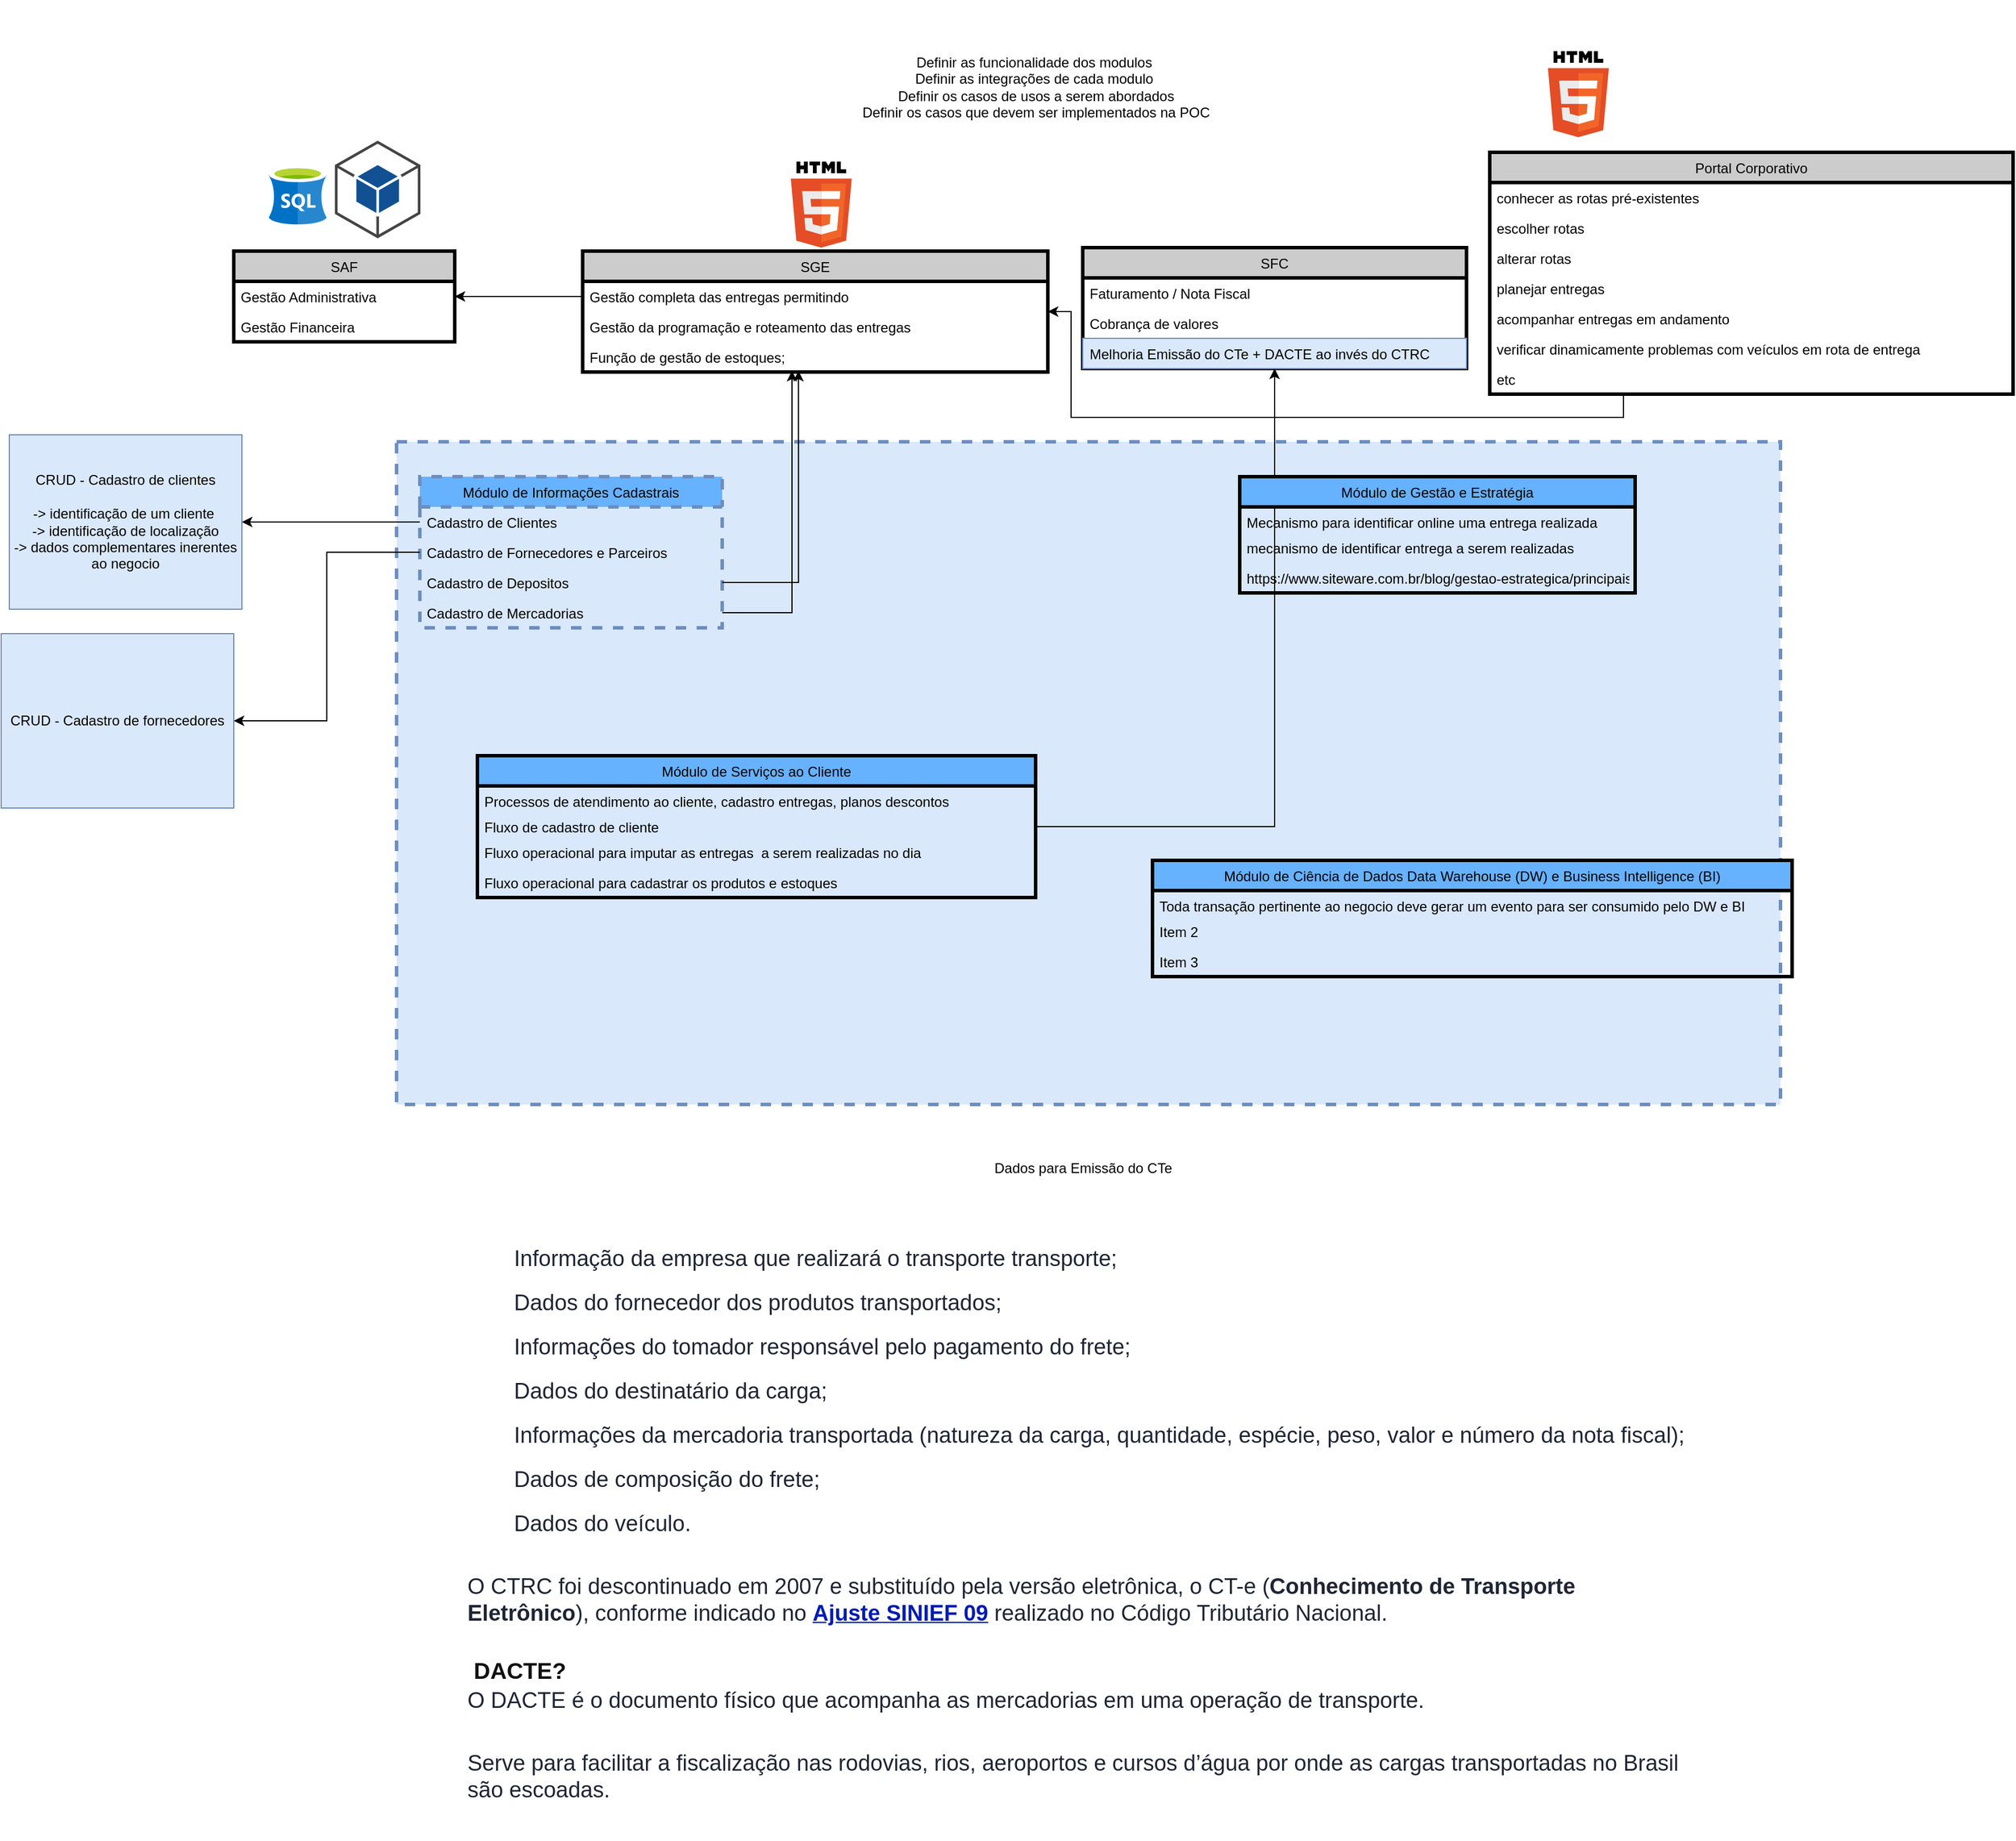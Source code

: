 <mxfile version="14.9.7" type="github" pages="2">
  <diagram id="a_hgnYMxLtOfGRJjbgYr" name="Page-1">
    <mxGraphModel dx="2729" dy="2166" grid="1" gridSize="10" guides="1" tooltips="1" connect="1" arrows="1" fold="1" page="1" pageScale="1" pageWidth="827" pageHeight="1169" math="0" shadow="0">
      <root>
        <mxCell id="0" />
        <mxCell id="1" parent="0" />
        <mxCell id="AAs6qN_94XB9XUP0giMY-12" value="" style="rounded=0;whiteSpace=wrap;html=1;dashed=1;strokeWidth=3;fillColor=#dae8fc;strokeColor=#6c8ebf;" vertex="1" parent="1">
          <mxGeometry x="-80" y="270" width="1190" height="570" as="geometry" />
        </mxCell>
        <mxCell id="AAs6qN_94XB9XUP0giMY-38" style="edgeStyle=orthogonalEdgeStyle;rounded=0;orthogonalLoop=1;jettySize=auto;html=1;exitX=0.5;exitY=1;exitDx=0;exitDy=0;" edge="1" parent="1" source="AAs6qN_94XB9XUP0giMY-39" target="AAs6qN_94XB9XUP0giMY-54">
          <mxGeometry relative="1" as="geometry">
            <mxPoint x="650" y="220" as="sourcePoint" />
            <Array as="points">
              <mxPoint x="975" y="249" />
              <mxPoint x="500" y="249" />
              <mxPoint x="500" y="158" />
            </Array>
          </mxGeometry>
        </mxCell>
        <mxCell id="AAs6qN_94XB9XUP0giMY-10" value="&lt;span style=&quot;color: rgba(0 , 0 , 0 , 0) ; font-family: monospace ; font-size: 0px&quot;&gt;%3CmxGraphModel%3E%3Croot%3E%3CmxCell%20id%3D%220%22%2F%3E%3CmxCell%20id%3D%221%22%20parent%3D%220%22%2F%3E%3Cobject%20placeholders%3D%221%22%20c4Name%3D%22name%22%20c4Type%3D%22Software%20System%22%20c4Description%3D%22Description%22%20label%3D%22%26lt%3Bb%26gt%3B%25c4Name%25%26lt%3B%2Fb%26gt%3B%26lt%3Bdiv%26gt%3B%5B%25c4Type%25%5D%26lt%3B%2Fdiv%26gt%3B%26lt%3Bbr%26gt%3B%26lt%3Bdiv%26gt%3B%25c4Description%25%26lt%3B%2Fdiv%26gt%3B%22%20id%3D%222%22%3E%3CmxCell%20style%3D%22rounded%3D1%3BwhiteSpace%3Dwrap%3Bhtml%3D1%3BlabelBackgroundColor%3Dnone%3BfillColor%3D%23999999%3BfontColor%3D%23ffffff%3Balign%3Dcenter%3BarcSize%3D10%3BstrokeColor%3D%238A8A8A%3BmetaEdit%3D1%3BmetaData%3D%7B%26quot%3Bc4Type%26quot%3B%3A%7B%26quot%3Beditable%26quot%3B%3Afalse%7D%7D%3Bpoints%3D%5B%5B0.25%2C0%2C0%5D%2C%5B0.5%2C0%2C0%5D%2C%5B0.75%2C0%2C0%5D%2C%5B1%2C0.25%2C0%5D%2C%5B1%2C0.5%2C0%5D%2C%5B1%2C0.75%2C0%5D%2C%5B0.75%2C1%2C0%5D%2C%5B0.5%2C1%2C0%5D%2C%5B0.25%2C1%2C0%5D%2C%5B0%2C0.75%2C0%5D%2C%5B0%2C0.5%2C0%5D%2C%5B0%2C0.25%2C0%5D%5D%3B%22%20vertex%3D%221%22%20parent%3D%221%22%3E%3CmxGeometry%20x%3D%22180%22%20y%3D%22120%22%20width%3D%22160%22%20height%3D%22110.0%22%20as%3D%22geometry%22%2F%3E%3C%2FmxCell%3E%3C%2Fobject%3E%3C%2Froot%3E%3C%2FmxGraphModel%3E&lt;/span&gt;" style="text;html=1;strokeColor=none;fillColor=none;align=center;verticalAlign=middle;whiteSpace=wrap;rounded=0;dashed=1;" vertex="1" parent="1">
          <mxGeometry x="-20" y="300" width="410" height="20" as="geometry" />
        </mxCell>
        <mxCell id="AAs6qN_94XB9XUP0giMY-14" value="Definir as funcionalidade dos modulos&amp;nbsp;&lt;br&gt;Definir as integrações de cada modulo&amp;nbsp;&lt;br&gt;Definir os casos de usos a serem abordados&lt;br&gt;Definir os casos que devem ser implementados na POC" style="text;html=1;strokeColor=none;fillColor=none;align=center;verticalAlign=middle;whiteSpace=wrap;rounded=0;dashed=1;" vertex="1" parent="1">
          <mxGeometry x="210" y="-110" width="520" height="150" as="geometry" />
        </mxCell>
        <mxCell id="AAs6qN_94XB9XUP0giMY-17" value="Módulo de Informações Cadastrais" style="swimlane;fontStyle=0;childLayout=stackLayout;horizontal=1;startSize=26;horizontalStack=0;resizeParent=1;resizeParentMax=0;resizeLast=0;collapsible=1;marginBottom=0;dashed=1;strokeWidth=3;strokeColor=#6c8ebf;fillColor=#66B2FF;" vertex="1" parent="1">
          <mxGeometry x="-60" y="300" width="260" height="130" as="geometry" />
        </mxCell>
        <mxCell id="AAs6qN_94XB9XUP0giMY-18" value="Cadastro de Clientes" style="text;strokeColor=none;fillColor=none;align=left;verticalAlign=top;spacingLeft=4;spacingRight=4;overflow=hidden;rotatable=0;points=[[0,0.5],[1,0.5]];portConstraint=eastwest;" vertex="1" parent="AAs6qN_94XB9XUP0giMY-17">
          <mxGeometry y="26" width="260" height="26" as="geometry" />
        </mxCell>
        <mxCell id="AAs6qN_94XB9XUP0giMY-19" value="Cadastro de Fornecedores e Parceiros" style="text;strokeColor=none;fillColor=none;align=left;verticalAlign=top;spacingLeft=4;spacingRight=4;overflow=hidden;rotatable=0;points=[[0,0.5],[1,0.5]];portConstraint=eastwest;" vertex="1" parent="AAs6qN_94XB9XUP0giMY-17">
          <mxGeometry y="52" width="260" height="26" as="geometry" />
        </mxCell>
        <mxCell id="AAs6qN_94XB9XUP0giMY-20" value="Cadastro de Depositos" style="text;strokeColor=none;fillColor=none;align=left;verticalAlign=top;spacingLeft=4;spacingRight=4;overflow=hidden;rotatable=0;points=[[0,0.5],[1,0.5]];portConstraint=eastwest;" vertex="1" parent="AAs6qN_94XB9XUP0giMY-17">
          <mxGeometry y="78" width="260" height="26" as="geometry" />
        </mxCell>
        <mxCell id="AAs6qN_94XB9XUP0giMY-21" value="Cadastro de Mercadorias" style="text;strokeColor=none;fillColor=none;align=left;verticalAlign=top;spacingLeft=4;spacingRight=4;overflow=hidden;rotatable=0;points=[[0,0.5],[1,0.5]];portConstraint=eastwest;" vertex="1" parent="AAs6qN_94XB9XUP0giMY-17">
          <mxGeometry y="104" width="260" height="26" as="geometry" />
        </mxCell>
        <mxCell id="AAs6qN_94XB9XUP0giMY-22" value="CRUD - Cadastro de clientes&lt;br&gt;&lt;br&gt;-&amp;gt; identificação de um cliente&amp;nbsp;&lt;br&gt;-&amp;gt; identificação de localização&lt;br&gt;-&amp;gt; dados complementares inerentes ao negocio" style="text;html=1;fillColor=#dae8fc;align=center;verticalAlign=middle;whiteSpace=wrap;rounded=0;strokeColor=#6c8ebf;" vertex="1" parent="1">
          <mxGeometry x="-413" y="264" width="200" height="150" as="geometry" />
        </mxCell>
        <mxCell id="AAs6qN_94XB9XUP0giMY-23" style="edgeStyle=orthogonalEdgeStyle;rounded=0;orthogonalLoop=1;jettySize=auto;html=1;" edge="1" parent="1" source="AAs6qN_94XB9XUP0giMY-18" target="AAs6qN_94XB9XUP0giMY-22">
          <mxGeometry relative="1" as="geometry" />
        </mxCell>
        <mxCell id="AAs6qN_94XB9XUP0giMY-72" style="edgeStyle=orthogonalEdgeStyle;rounded=0;orthogonalLoop=1;jettySize=auto;html=1;" edge="1" parent="1" source="AAs6qN_94XB9XUP0giMY-24" target="AAs6qN_94XB9XUP0giMY-69">
          <mxGeometry relative="1" as="geometry" />
        </mxCell>
        <mxCell id="AAs6qN_94XB9XUP0giMY-24" value=" Módulo de Serviços ao Cliente" style="swimlane;fontStyle=0;childLayout=stackLayout;horizontal=1;startSize=26;horizontalStack=0;resizeParent=1;resizeParentMax=0;resizeLast=0;collapsible=1;marginBottom=0;strokeColor=#000000;strokeWidth=3;fillColor=#66B2FF;" vertex="1" parent="1">
          <mxGeometry x="-10.5" y="540" width="480" height="122" as="geometry" />
        </mxCell>
        <mxCell id="AAs6qN_94XB9XUP0giMY-25" value="Processos de atendimento ao cliente, cadastro entregas, planos descontos" style="text;strokeColor=none;fillColor=none;align=left;verticalAlign=top;spacingLeft=4;spacingRight=4;overflow=hidden;rotatable=0;points=[[0,0.5],[1,0.5]];portConstraint=eastwest;" vertex="1" parent="AAs6qN_94XB9XUP0giMY-24">
          <mxGeometry y="26" width="480" height="22" as="geometry" />
        </mxCell>
        <mxCell id="AAs6qN_94XB9XUP0giMY-68" value="Fluxo de cadastro de cliente" style="text;strokeColor=none;fillColor=none;align=left;verticalAlign=top;spacingLeft=4;spacingRight=4;overflow=hidden;rotatable=0;points=[[0,0.5],[1,0.5]];portConstraint=eastwest;" vertex="1" parent="AAs6qN_94XB9XUP0giMY-24">
          <mxGeometry y="48" width="480" height="22" as="geometry" />
        </mxCell>
        <mxCell id="AAs6qN_94XB9XUP0giMY-27" value="Fluxo operacional para imputar as entregas  a serem realizadas no dia&#xa;" style="text;strokeColor=none;fillColor=none;align=left;verticalAlign=top;spacingLeft=4;spacingRight=4;overflow=hidden;rotatable=0;points=[[0,0.5],[1,0.5]];portConstraint=eastwest;" vertex="1" parent="AAs6qN_94XB9XUP0giMY-24">
          <mxGeometry y="70" width="480" height="26" as="geometry" />
        </mxCell>
        <mxCell id="AAs6qN_94XB9XUP0giMY-67" value="Fluxo operacional para cadastrar os produtos e estoques" style="text;strokeColor=none;fillColor=none;align=left;verticalAlign=top;spacingLeft=4;spacingRight=4;overflow=hidden;rotatable=0;points=[[0,0.5],[1,0.5]];portConstraint=eastwest;" vertex="1" parent="AAs6qN_94XB9XUP0giMY-24">
          <mxGeometry y="96" width="480" height="26" as="geometry" />
        </mxCell>
        <mxCell id="AAs6qN_94XB9XUP0giMY-28" value=" Módulo de Gestão e Estratégia" style="swimlane;fontStyle=0;childLayout=stackLayout;horizontal=1;startSize=26;horizontalStack=0;resizeParent=1;resizeParentMax=0;resizeLast=0;collapsible=1;marginBottom=0;strokeColor=#000000;strokeWidth=3;fillColor=#66B2FF;" vertex="1" parent="1">
          <mxGeometry x="645" y="300" width="340" height="100" as="geometry" />
        </mxCell>
        <mxCell id="AAs6qN_94XB9XUP0giMY-29" value="Mecanismo para identificar online uma entrega realizada" style="text;strokeColor=none;fillColor=none;align=left;verticalAlign=top;spacingLeft=4;spacingRight=4;overflow=hidden;rotatable=0;points=[[0,0.5],[1,0.5]];portConstraint=eastwest;" vertex="1" parent="AAs6qN_94XB9XUP0giMY-28">
          <mxGeometry y="26" width="340" height="22" as="geometry" />
        </mxCell>
        <mxCell id="AAs6qN_94XB9XUP0giMY-30" value="mecanismo de identificar entrega a serem realizadas" style="text;strokeColor=none;fillColor=none;align=left;verticalAlign=top;spacingLeft=4;spacingRight=4;overflow=hidden;rotatable=0;points=[[0,0.5],[1,0.5]];portConstraint=eastwest;" vertex="1" parent="AAs6qN_94XB9XUP0giMY-28">
          <mxGeometry y="48" width="340" height="26" as="geometry" />
        </mxCell>
        <mxCell id="AAs6qN_94XB9XUP0giMY-31" value="https://www.siteware.com.br/blog/gestao-estrategica/principais-ferramentas-gestao-empresarial/" style="text;strokeColor=none;fillColor=none;align=left;verticalAlign=top;spacingLeft=4;spacingRight=4;overflow=hidden;rotatable=0;points=[[0,0.5],[1,0.5]];portConstraint=eastwest;" vertex="1" parent="AAs6qN_94XB9XUP0giMY-28">
          <mxGeometry y="74" width="340" height="26" as="geometry" />
        </mxCell>
        <mxCell id="AAs6qN_94XB9XUP0giMY-32" value="Módulo de Ciência de Dados Data Warehouse (DW) e Business Intelligence (BI)" style="swimlane;fontStyle=0;childLayout=stackLayout;horizontal=1;startSize=26;horizontalStack=0;resizeParent=1;resizeParentMax=0;resizeLast=0;collapsible=1;marginBottom=0;strokeColor=#000000;strokeWidth=3;fillColor=#66B2FF;" vertex="1" parent="1">
          <mxGeometry x="570" y="630" width="550" height="100" as="geometry" />
        </mxCell>
        <mxCell id="AAs6qN_94XB9XUP0giMY-33" value="Toda transação pertinente ao negocio deve gerar um evento para ser consumido pelo DW e BI" style="text;strokeColor=none;fillColor=none;align=left;verticalAlign=top;spacingLeft=4;spacingRight=4;overflow=hidden;rotatable=0;points=[[0,0.5],[1,0.5]];portConstraint=eastwest;" vertex="1" parent="AAs6qN_94XB9XUP0giMY-32">
          <mxGeometry y="26" width="550" height="22" as="geometry" />
        </mxCell>
        <mxCell id="AAs6qN_94XB9XUP0giMY-34" value="Item 2" style="text;strokeColor=none;fillColor=none;align=left;verticalAlign=top;spacingLeft=4;spacingRight=4;overflow=hidden;rotatable=0;points=[[0,0.5],[1,0.5]];portConstraint=eastwest;" vertex="1" parent="AAs6qN_94XB9XUP0giMY-32">
          <mxGeometry y="48" width="550" height="26" as="geometry" />
        </mxCell>
        <mxCell id="AAs6qN_94XB9XUP0giMY-35" value="Item 3" style="text;strokeColor=none;fillColor=none;align=left;verticalAlign=top;spacingLeft=4;spacingRight=4;overflow=hidden;rotatable=0;points=[[0,0.5],[1,0.5]];portConstraint=eastwest;" vertex="1" parent="AAs6qN_94XB9XUP0giMY-32">
          <mxGeometry y="74" width="550" height="26" as="geometry" />
        </mxCell>
        <mxCell id="AAs6qN_94XB9XUP0giMY-36" style="edgeStyle=orthogonalEdgeStyle;rounded=0;orthogonalLoop=1;jettySize=auto;html=1;entryX=0.464;entryY=0.962;entryDx=0;entryDy=0;entryPerimeter=0;" edge="1" parent="1" source="AAs6qN_94XB9XUP0giMY-20" target="AAs6qN_94XB9XUP0giMY-57">
          <mxGeometry relative="1" as="geometry" />
        </mxCell>
        <mxCell id="AAs6qN_94XB9XUP0giMY-37" style="edgeStyle=orthogonalEdgeStyle;rounded=0;orthogonalLoop=1;jettySize=auto;html=1;entryX=0.45;entryY=0.962;entryDx=0;entryDy=0;entryPerimeter=0;" edge="1" parent="1" source="AAs6qN_94XB9XUP0giMY-21" target="AAs6qN_94XB9XUP0giMY-57">
          <mxGeometry relative="1" as="geometry" />
        </mxCell>
        <mxCell id="AAs6qN_94XB9XUP0giMY-39" value="Portal Corporativo" style="swimlane;fontStyle=0;childLayout=stackLayout;horizontal=1;startSize=26;horizontalStack=0;resizeParent=1;resizeParentMax=0;resizeLast=0;collapsible=1;marginBottom=0;strokeColor=#000000;strokeWidth=3;fillColor=#CCCCCC;" vertex="1" parent="1">
          <mxGeometry x="860" y="21" width="450" height="208" as="geometry" />
        </mxCell>
        <mxCell id="AAs6qN_94XB9XUP0giMY-40" value="conhecer as rotas pré-existentes" style="text;strokeColor=none;fillColor=none;align=left;verticalAlign=top;spacingLeft=4;spacingRight=4;overflow=hidden;rotatable=0;points=[[0,0.5],[1,0.5]];portConstraint=eastwest;" vertex="1" parent="AAs6qN_94XB9XUP0giMY-39">
          <mxGeometry y="26" width="450" height="26" as="geometry" />
        </mxCell>
        <mxCell id="AAs6qN_94XB9XUP0giMY-41" value=" escolher rotas" style="text;strokeColor=none;fillColor=none;align=left;verticalAlign=top;spacingLeft=4;spacingRight=4;overflow=hidden;rotatable=0;points=[[0,0.5],[1,0.5]];portConstraint=eastwest;" vertex="1" parent="AAs6qN_94XB9XUP0giMY-39">
          <mxGeometry y="52" width="450" height="26" as="geometry" />
        </mxCell>
        <mxCell id="AAs6qN_94XB9XUP0giMY-43" value="alterar rotas" style="text;strokeColor=none;fillColor=none;align=left;verticalAlign=top;spacingLeft=4;spacingRight=4;overflow=hidden;rotatable=0;points=[[0,0.5],[1,0.5]];portConstraint=eastwest;" vertex="1" parent="AAs6qN_94XB9XUP0giMY-39">
          <mxGeometry y="78" width="450" height="26" as="geometry" />
        </mxCell>
        <mxCell id="AAs6qN_94XB9XUP0giMY-44" value="planejar entregas" style="text;strokeColor=none;fillColor=none;align=left;verticalAlign=top;spacingLeft=4;spacingRight=4;overflow=hidden;rotatable=0;points=[[0,0.5],[1,0.5]];portConstraint=eastwest;" vertex="1" parent="AAs6qN_94XB9XUP0giMY-39">
          <mxGeometry y="104" width="450" height="26" as="geometry" />
        </mxCell>
        <mxCell id="AAs6qN_94XB9XUP0giMY-45" value="acompanhar entregas em andamento" style="text;strokeColor=none;fillColor=none;align=left;verticalAlign=top;spacingLeft=4;spacingRight=4;overflow=hidden;rotatable=0;points=[[0,0.5],[1,0.5]];portConstraint=eastwest;" vertex="1" parent="AAs6qN_94XB9XUP0giMY-39">
          <mxGeometry y="130" width="450" height="26" as="geometry" />
        </mxCell>
        <mxCell id="AAs6qN_94XB9XUP0giMY-46" value="verificar dinamicamente problemas com veículos em rota de entrega" style="text;strokeColor=none;fillColor=none;align=left;verticalAlign=top;spacingLeft=4;spacingRight=4;overflow=hidden;rotatable=0;points=[[0,0.5],[1,0.5]];portConstraint=eastwest;" vertex="1" parent="AAs6qN_94XB9XUP0giMY-39">
          <mxGeometry y="156" width="450" height="26" as="geometry" />
        </mxCell>
        <mxCell id="AAs6qN_94XB9XUP0giMY-42" value="etc" style="text;strokeColor=none;fillColor=none;align=left;verticalAlign=top;spacingLeft=4;spacingRight=4;overflow=hidden;rotatable=0;points=[[0,0.5],[1,0.5]];portConstraint=eastwest;" vertex="1" parent="AAs6qN_94XB9XUP0giMY-39">
          <mxGeometry y="182" width="450" height="26" as="geometry" />
        </mxCell>
        <mxCell id="AAs6qN_94XB9XUP0giMY-47" value="" style="shape=image;html=1;verticalAlign=top;verticalLabelPosition=bottom;labelBackgroundColor=#ffffff;imageAspect=0;aspect=fixed;image=https://cdn4.iconfinder.com/data/icons/scripting-and-programming-languages/512/js-128.png;strokeColor=#000000;strokeWidth=3;fillColor=#CCCCCC;" vertex="1" parent="1">
          <mxGeometry x="970" y="-60" width="68" height="68" as="geometry" />
        </mxCell>
        <mxCell id="AAs6qN_94XB9XUP0giMY-48" value="" style="dashed=0;outlineConnect=0;html=1;align=center;labelPosition=center;verticalLabelPosition=bottom;verticalAlign=top;shape=mxgraph.weblogos.html5;strokeColor=#000000;strokeWidth=3;fillColor=#CCCCCC;" vertex="1" parent="1">
          <mxGeometry x="910" y="-66" width="52.4" height="74" as="geometry" />
        </mxCell>
        <mxCell id="AAs6qN_94XB9XUP0giMY-49" value="" style="shape=image;html=1;verticalAlign=top;verticalLabelPosition=bottom;labelBackgroundColor=#ffffff;imageAspect=0;aspect=fixed;image=https://cdn3.iconfinder.com/data/icons/fatcow/32/css.png;strokeColor=#000000;strokeWidth=3;fillColor=#CCCCCC;" vertex="1" parent="1">
          <mxGeometry x="1040" y="-45" width="32" height="32" as="geometry" />
        </mxCell>
        <mxCell id="AAs6qN_94XB9XUP0giMY-50" value="" style="shape=image;html=1;verticalAlign=top;verticalLabelPosition=bottom;labelBackgroundColor=#ffffff;imageAspect=0;aspect=fixed;image=https://cdn4.iconfinder.com/data/icons/logos-brands-5/24/flutter-128.png;strokeColor=#000000;strokeWidth=3;fillColor=#CCCCCC;" vertex="1" parent="1">
          <mxGeometry x="200" y="42" width="59" height="59" as="geometry" />
        </mxCell>
        <mxCell id="AAs6qN_94XB9XUP0giMY-51" value="" style="shape=image;html=1;verticalAlign=top;verticalLabelPosition=bottom;labelBackgroundColor=#ffffff;imageAspect=0;aspect=fixed;image=https://cdn4.iconfinder.com/data/icons/scripting-and-programming-languages/512/js-128.png;strokeColor=#000000;strokeWidth=3;fillColor=#CCCCCC;" vertex="1" parent="1">
          <mxGeometry x="322" y="32" width="68" height="68" as="geometry" />
        </mxCell>
        <mxCell id="AAs6qN_94XB9XUP0giMY-52" value="" style="dashed=0;outlineConnect=0;html=1;align=center;labelPosition=center;verticalLabelPosition=bottom;verticalAlign=top;shape=mxgraph.weblogos.html5;strokeColor=#000000;strokeWidth=3;fillColor=#CCCCCC;" vertex="1" parent="1">
          <mxGeometry x="259" y="29" width="52.4" height="74" as="geometry" />
        </mxCell>
        <mxCell id="AAs6qN_94XB9XUP0giMY-53" value="" style="shape=image;html=1;verticalAlign=top;verticalLabelPosition=bottom;labelBackgroundColor=#ffffff;imageAspect=0;aspect=fixed;image=https://cdn4.iconfinder.com/data/icons/logos-and-brands/512/256_Php_logo-128.png;strokeColor=#000000;strokeWidth=3;fillColor=#CCCCCC;" vertex="1" parent="1">
          <mxGeometry x="132" y="33" width="68" height="68" as="geometry" />
        </mxCell>
        <mxCell id="AAs6qN_94XB9XUP0giMY-54" value="SGE" style="swimlane;fontStyle=0;childLayout=stackLayout;horizontal=1;startSize=26;horizontalStack=0;resizeParent=1;resizeParentMax=0;resizeLast=0;collapsible=1;marginBottom=0;strokeColor=#000000;strokeWidth=3;fillColor=#CCCCCC;" vertex="1" parent="1">
          <mxGeometry x="80" y="106" width="400" height="104" as="geometry" />
        </mxCell>
        <mxCell id="AAs6qN_94XB9XUP0giMY-55" value="Gestão completa das entregas permitindo" style="text;strokeColor=none;fillColor=none;align=left;verticalAlign=top;spacingLeft=4;spacingRight=4;overflow=hidden;rotatable=0;points=[[0,0.5],[1,0.5]];portConstraint=eastwest;" vertex="1" parent="AAs6qN_94XB9XUP0giMY-54">
          <mxGeometry y="26" width="400" height="26" as="geometry" />
        </mxCell>
        <mxCell id="AAs6qN_94XB9XUP0giMY-56" value="Gestão da programação e roteamento das entregas" style="text;strokeColor=none;fillColor=none;align=left;verticalAlign=top;spacingLeft=4;spacingRight=4;overflow=hidden;rotatable=0;points=[[0,0.5],[1,0.5]];portConstraint=eastwest;" vertex="1" parent="AAs6qN_94XB9XUP0giMY-54">
          <mxGeometry y="52" width="400" height="26" as="geometry" />
        </mxCell>
        <mxCell id="AAs6qN_94XB9XUP0giMY-57" value="Função de gestão de estoques;" style="text;strokeColor=none;fillColor=none;align=left;verticalAlign=top;spacingLeft=4;spacingRight=4;overflow=hidden;rotatable=0;points=[[0,0.5],[1,0.5]];portConstraint=eastwest;" vertex="1" parent="AAs6qN_94XB9XUP0giMY-54">
          <mxGeometry y="78" width="400" height="26" as="geometry" />
        </mxCell>
        <mxCell id="AAs6qN_94XB9XUP0giMY-58" style="edgeStyle=orthogonalEdgeStyle;rounded=0;orthogonalLoop=1;jettySize=auto;html=1;entryX=1;entryY=0.5;entryDx=0;entryDy=0;" edge="1" parent="1" source="AAs6qN_94XB9XUP0giMY-55" target="AAs6qN_94XB9XUP0giMY-62">
          <mxGeometry relative="1" as="geometry">
            <mxPoint x="-53" y="133.5" as="targetPoint" />
          </mxGeometry>
        </mxCell>
        <mxCell id="AAs6qN_94XB9XUP0giMY-59" value="" style="outlineConnect=0;dashed=0;verticalLabelPosition=bottom;verticalAlign=top;align=center;html=1;shape=mxgraph.aws3.android;fillColor=#115193;gradientColor=none;strokeColor=#000000;strokeWidth=3;" vertex="1" parent="1">
          <mxGeometry x="-133" y="11" width="73.5" height="84" as="geometry" />
        </mxCell>
        <mxCell id="AAs6qN_94XB9XUP0giMY-60" value="" style="aspect=fixed;html=1;points=[];align=center;image;fontSize=12;image=img/lib/mscae/dep/SQL_Server_Stretch_DB.svg;strokeColor=#000000;strokeWidth=3;fillColor=#CCCCCC;" vertex="1" parent="1">
          <mxGeometry x="-190" y="33" width="50" height="50" as="geometry" />
        </mxCell>
        <mxCell id="AAs6qN_94XB9XUP0giMY-61" value="SAF" style="swimlane;fontStyle=0;childLayout=stackLayout;horizontal=1;startSize=26;horizontalStack=0;resizeParent=1;resizeParentMax=0;resizeLast=0;collapsible=1;marginBottom=0;strokeColor=#000000;strokeWidth=3;fillColor=#CCCCCC;" vertex="1" parent="1">
          <mxGeometry x="-220" y="106" width="190" height="78" as="geometry" />
        </mxCell>
        <mxCell id="AAs6qN_94XB9XUP0giMY-62" value=" Gestão Administrativa" style="text;strokeColor=none;fillColor=none;align=left;verticalAlign=top;spacingLeft=4;spacingRight=4;overflow=hidden;rotatable=0;points=[[0,0.5],[1,0.5]];portConstraint=eastwest;" vertex="1" parent="AAs6qN_94XB9XUP0giMY-61">
          <mxGeometry y="26" width="190" height="26" as="geometry" />
        </mxCell>
        <mxCell id="AAs6qN_94XB9XUP0giMY-63" value="Gestão Financeira" style="text;strokeColor=none;fillColor=none;align=left;verticalAlign=top;spacingLeft=4;spacingRight=4;overflow=hidden;rotatable=0;points=[[0,0.5],[1,0.5]];portConstraint=eastwest;" vertex="1" parent="AAs6qN_94XB9XUP0giMY-61">
          <mxGeometry y="52" width="190" height="26" as="geometry" />
        </mxCell>
        <mxCell id="AAs6qN_94XB9XUP0giMY-65" value="CRUD - Cadastro de fornecedores&lt;br&gt;" style="text;html=1;fillColor=#dae8fc;align=center;verticalAlign=middle;whiteSpace=wrap;rounded=0;strokeColor=#6c8ebf;" vertex="1" parent="1">
          <mxGeometry x="-420" y="435" width="200" height="150" as="geometry" />
        </mxCell>
        <mxCell id="AAs6qN_94XB9XUP0giMY-66" style="edgeStyle=orthogonalEdgeStyle;rounded=0;orthogonalLoop=1;jettySize=auto;html=1;entryX=1;entryY=0.5;entryDx=0;entryDy=0;" edge="1" parent="1" source="AAs6qN_94XB9XUP0giMY-19" target="AAs6qN_94XB9XUP0giMY-65">
          <mxGeometry relative="1" as="geometry" />
        </mxCell>
        <mxCell id="AAs6qN_94XB9XUP0giMY-69" value="SFC" style="swimlane;fontStyle=0;childLayout=stackLayout;horizontal=1;startSize=26;horizontalStack=0;resizeParent=1;resizeParentMax=0;resizeLast=0;collapsible=1;marginBottom=0;strokeColor=#000000;strokeWidth=3;fillColor=#CCCCCC;" vertex="1" parent="1">
          <mxGeometry x="510" y="103" width="330" height="104" as="geometry" />
        </mxCell>
        <mxCell id="AAs6qN_94XB9XUP0giMY-70" value=" Faturamento / Nota Fiscal" style="text;strokeColor=none;fillColor=none;align=left;verticalAlign=top;spacingLeft=4;spacingRight=4;overflow=hidden;rotatable=0;points=[[0,0.5],[1,0.5]];portConstraint=eastwest;" vertex="1" parent="AAs6qN_94XB9XUP0giMY-69">
          <mxGeometry y="26" width="330" height="26" as="geometry" />
        </mxCell>
        <mxCell id="lj4E7qH24ZWg2qWQdujM-1" value="Cobrança de valores" style="text;strokeColor=none;fillColor=none;align=left;verticalAlign=top;spacingLeft=4;spacingRight=4;overflow=hidden;rotatable=0;points=[[0,0.5],[1,0.5]];portConstraint=eastwest;" vertex="1" parent="AAs6qN_94XB9XUP0giMY-69">
          <mxGeometry y="52" width="330" height="26" as="geometry" />
        </mxCell>
        <mxCell id="AAs6qN_94XB9XUP0giMY-71" value="Melhoria Emissão do CTe + DACTE ao invés do CTRC" style="text;strokeColor=#6c8ebf;fillColor=#dae8fc;align=left;verticalAlign=top;spacingLeft=4;spacingRight=4;overflow=hidden;rotatable=0;points=[[0,0.5],[1,0.5]];portConstraint=eastwest;" vertex="1" parent="AAs6qN_94XB9XUP0giMY-69">
          <mxGeometry y="78" width="330" height="26" as="geometry" />
        </mxCell>
        <mxCell id="lj4E7qH24ZWg2qWQdujM-2" value="Dados para Emissão do CTe&lt;br&gt;&lt;br&gt;&lt;br&gt;&lt;ul style=&quot;margin: 1.65em 0px 1.65em 35px ; padding: 0px ; border: 0px ; vertical-align: baseline ; font-size: 19px ; font-family: &amp;#34;source sans pro&amp;#34; , &amp;#34;arial&amp;#34; , sans-serif ; list-style: none ; color: rgb(30 , 37 , 53) ; text-align: left ; background-color: rgb(255 , 255 , 255)&quot;&gt;&lt;li style=&quot;margin: 0px 0px 0.8em ; padding: 0px 0px 0px 5px ; border: 0px ; vertical-align: baseline ; font-family: inherit&quot;&gt;Informação da empresa que realizará o transporte transporte;&lt;/li&gt;&lt;li style=&quot;margin: 0px 0px 0.8em ; padding: 0px 0px 0px 5px ; border: 0px ; vertical-align: baseline ; font-family: inherit&quot;&gt;Dados do fornecedor dos produtos transportados;&lt;/li&gt;&lt;li style=&quot;margin: 0px 0px 0.8em ; padding: 0px 0px 0px 5px ; border: 0px ; vertical-align: baseline ; font-family: inherit&quot;&gt;Informações do tomador responsável pelo pagamento do frete;&lt;/li&gt;&lt;li style=&quot;margin: 0px 0px 0.8em ; padding: 0px 0px 0px 5px ; border: 0px ; vertical-align: baseline ; font-family: inherit&quot;&gt;Dados do destinatário da carga;&lt;/li&gt;&lt;li style=&quot;margin: 0px 0px 0.8em ; padding: 0px 0px 0px 5px ; border: 0px ; vertical-align: baseline ; font-family: inherit&quot;&gt;Informações da mercadoria transportada (natureza da carga, quantidade, espécie, peso, valor e número da nota fiscal);&amp;nbsp;&lt;/li&gt;&lt;li style=&quot;margin: 0px 0px 0.8em ; padding: 0px 0px 0px 5px ; border: 0px ; vertical-align: baseline ; font-family: inherit&quot;&gt;Dados de composição do frete;&lt;/li&gt;&lt;li style=&quot;margin: 0px 0px 0.8em ; padding: 0px 0px 0px 5px ; border: 0px ; vertical-align: baseline ; font-family: inherit&quot;&gt;Dados do veículo.&lt;/li&gt;&lt;/ul&gt;&lt;div style=&quot;text-align: left&quot;&gt;&lt;span style=&quot;color: rgb(30 , 37 , 53) ; font-family: &amp;#34;source sans pro&amp;#34; , &amp;#34;arial&amp;#34; , sans-serif ; font-size: 19px ; background-color: rgb(255 , 255 , 255)&quot;&gt;O CTRC foi descontinuado em 2007 e substituído pela versão eletrônica, o CT-e (&lt;/span&gt;&lt;strong style=&quot;margin: 0px ; padding: 0px ; border: 0px ; vertical-align: baseline ; font-size: 19px ; font-family: &amp;#34;source sans pro&amp;#34; , &amp;#34;arial&amp;#34; , sans-serif ; color: rgb(30 , 37 , 53) ; background-color: rgb(255 , 255 , 255)&quot;&gt;Conhecimento de Transporte Eletrônico&lt;/strong&gt;&lt;span style=&quot;color: rgb(30 , 37 , 53) ; font-family: &amp;#34;source sans pro&amp;#34; , &amp;#34;arial&amp;#34; , sans-serif ; font-size: 19px ; background-color: rgb(255 , 255 , 255)&quot;&gt;), conforme indicado no&amp;nbsp;&lt;/span&gt;&lt;a target=&quot;_blank&quot; href=&quot;https://www.confaz.fazenda.gov.br/legislacao/ajustes/2007/AJ_009_07&quot; style=&quot;margin: 0px ; padding: 0px ; border: 0px ; vertical-align: baseline ; font-size: 19px ; font-family: &amp;#34;source sans pro&amp;#34; , &amp;#34;arial&amp;#34; , sans-serif ; color: rgb(0 , 27 , 184) ; transition: 0.2s ease 0s ; font-weight: 600 ; background-color: rgb(255 , 255 , 255)&quot;&gt;Ajuste SINIEF 09&lt;/a&gt;&lt;span style=&quot;color: rgb(30 , 37 , 53) ; font-family: &amp;#34;source sans pro&amp;#34; , &amp;#34;arial&amp;#34; , sans-serif ; font-size: 19px ; background-color: rgb(255 , 255 , 255)&quot;&gt;&amp;nbsp;realizado no Código Tributário Nacional.&lt;/span&gt;&lt;font color=&quot;#1e2535&quot; face=&quot;source sans pro, arial, sans-serif&quot;&gt;&lt;span style=&quot;font-size: 19px&quot;&gt;&lt;br&gt;&lt;/span&gt;&lt;/font&gt;&lt;/div&gt;&lt;div style=&quot;text-align: left&quot;&gt;&lt;span style=&quot;color: rgb(30 , 37 , 53) ; font-family: &amp;#34;source sans pro&amp;#34; , &amp;#34;arial&amp;#34; , sans-serif ; font-size: 19px ; background-color: rgb(255 , 255 , 255)&quot;&gt;&lt;br&gt;&lt;/span&gt;&lt;/div&gt;&lt;div style=&quot;text-align: left&quot;&gt;&lt;h2 style=&quot;margin: 0px ; padding: 0px ; border: 0px ; vertical-align: baseline ; font-size: 1.631em ; font-family: &amp;#34;source sans pro&amp;#34; , &amp;#34;arial&amp;#34; , sans-serif ; color: rgb(17 , 17 , 17) ; line-height: 1.5 ; background-color: rgb(255 , 255 , 255)&quot;&gt;&amp;nbsp;DACTE?&lt;/h2&gt;&lt;p style=&quot;margin: 0px 0px 1.65em ; padding: 0px ; border: 0px ; vertical-align: baseline ; font-size: 19px ; font-family: &amp;#34;source sans pro&amp;#34; , &amp;#34;arial&amp;#34; , sans-serif ; color: rgb(30 , 37 , 53) ; background-color: rgb(255 , 255 , 255)&quot;&gt;O DACTE é o documento físico que acompanha as mercadorias em uma operação de transporte.&lt;/p&gt;&lt;p style=&quot;margin: 0px 0px 1.65em ; padding: 0px ; border: 0px ; vertical-align: baseline ; font-size: 19px ; font-family: &amp;#34;source sans pro&amp;#34; , &amp;#34;arial&amp;#34; , sans-serif ; color: rgb(30 , 37 , 53) ; background-color: rgb(255 , 255 , 255)&quot;&gt;Serve para facilitar a fiscalização nas rodovias, rios, aeroportos e cursos d’água por onde as cargas transportadas no Brasil são escoadas.&lt;/p&gt;&lt;/div&gt;" style="text;html=1;strokeColor=none;fillColor=none;align=center;verticalAlign=middle;whiteSpace=wrap;rounded=0;" vertex="1" parent="1">
          <mxGeometry x="-20" y="890" width="1061" height="580" as="geometry" />
        </mxCell>
      </root>
    </mxGraphModel>
  </diagram>
  <diagram id="apwxJD9_GtJoLJPw4rT3" name="Page-2">
    <mxGraphModel dx="2729" dy="997" grid="1" gridSize="10" guides="1" tooltips="1" connect="1" arrows="1" fold="1" page="1" pageScale="1" pageWidth="827" pageHeight="1169" math="0" shadow="0">
      <root>
        <mxCell id="s9pFLaEDyxPaD2Wh4Ioi-0" />
        <mxCell id="s9pFLaEDyxPaD2Wh4Ioi-1" parent="s9pFLaEDyxPaD2Wh4Ioi-0" />
        <mxCell id="n42NI68vKftOxxPm6-xj-0" style="edgeStyle=orthogonalEdgeStyle;rounded=0;orthogonalLoop=1;jettySize=auto;html=1;" edge="1" parent="s9pFLaEDyxPaD2Wh4Ioi-1" source="s9pFLaEDyxPaD2Wh4Ioi-7" target="s9pFLaEDyxPaD2Wh4Ioi-13">
          <mxGeometry relative="1" as="geometry" />
        </mxCell>
        <mxCell id="n42NI68vKftOxxPm6-xj-1" style="edgeStyle=orthogonalEdgeStyle;rounded=0;orthogonalLoop=1;jettySize=auto;html=1;" edge="1" parent="s9pFLaEDyxPaD2Wh4Ioi-1" source="s9pFLaEDyxPaD2Wh4Ioi-7" target="s9pFLaEDyxPaD2Wh4Ioi-8">
          <mxGeometry relative="1" as="geometry">
            <Array as="points">
              <mxPoint x="360" y="314" />
              <mxPoint x="360" y="163" />
            </Array>
          </mxGeometry>
        </mxCell>
        <mxCell id="s9pFLaEDyxPaD2Wh4Ioi-7" value="Centro de Distribuição e armazem" style="shape=image;html=1;verticalAlign=top;verticalLabelPosition=bottom;labelBackgroundColor=#ffffff;imageAspect=0;aspect=fixed;image=https://cdn0.iconfinder.com/data/icons/isometric-city-basic-buildings/128/factory-garage-128.png;strokeColor=#000000;strokeWidth=3;fillColor=#CCCCCC;" vertex="1" parent="s9pFLaEDyxPaD2Wh4Ioi-1">
          <mxGeometry x="530" y="226.75" width="128" height="128" as="geometry" />
        </mxCell>
        <mxCell id="n42NI68vKftOxxPm6-xj-2" style="edgeStyle=orthogonalEdgeStyle;rounded=0;orthogonalLoop=1;jettySize=auto;html=1;" edge="1" parent="s9pFLaEDyxPaD2Wh4Ioi-1" source="s9pFLaEDyxPaD2Wh4Ioi-8" target="s9pFLaEDyxPaD2Wh4Ioi-11">
          <mxGeometry relative="1" as="geometry" />
        </mxCell>
        <mxCell id="n42NI68vKftOxxPm6-xj-5" style="edgeStyle=orthogonalEdgeStyle;rounded=0;orthogonalLoop=1;jettySize=auto;html=1;entryX=0.417;entryY=0.392;entryDx=0;entryDy=0;entryPerimeter=0;" edge="1" parent="s9pFLaEDyxPaD2Wh4Ioi-1" source="s9pFLaEDyxPaD2Wh4Ioi-8" target="s9pFLaEDyxPaD2Wh4Ioi-9">
          <mxGeometry relative="1" as="geometry" />
        </mxCell>
        <mxCell id="s9pFLaEDyxPaD2Wh4Ioi-8" value="Centro logistico 1" style="html=1;verticalLabelPosition=bottom;align=center;labelBackgroundColor=#ffffff;verticalAlign=top;strokeWidth=2;strokeColor=#0080F0;shadow=0;dashed=0;shape=mxgraph.ios7.icons.home;fillColor=#CCCCCC;" vertex="1" parent="s9pFLaEDyxPaD2Wh4Ioi-1">
          <mxGeometry x="270" y="150" width="24" height="25.5" as="geometry" />
        </mxCell>
        <mxCell id="n42NI68vKftOxxPm6-xj-4" style="edgeStyle=orthogonalEdgeStyle;rounded=0;orthogonalLoop=1;jettySize=auto;html=1;" edge="1" parent="s9pFLaEDyxPaD2Wh4Ioi-1" source="s9pFLaEDyxPaD2Wh4Ioi-9" target="s9pFLaEDyxPaD2Wh4Ioi-12">
          <mxGeometry relative="1" as="geometry" />
        </mxCell>
        <mxCell id="s9pFLaEDyxPaD2Wh4Ioi-9" value="Centro logistico 2" style="html=1;verticalLabelPosition=bottom;align=center;labelBackgroundColor=#ffffff;verticalAlign=top;strokeWidth=2;strokeColor=#0080F0;shadow=0;dashed=0;shape=mxgraph.ios7.icons.home;fillColor=#CCCCCC;" vertex="1" parent="s9pFLaEDyxPaD2Wh4Ioi-1">
          <mxGeometry x="260" y="630" width="24" height="25.5" as="geometry" />
        </mxCell>
        <mxCell id="s9pFLaEDyxPaD2Wh4Ioi-11" value="consumidor 1" style="shape=image;html=1;verticalAlign=top;verticalLabelPosition=bottom;labelBackgroundColor=#ffffff;imageAspect=0;aspect=fixed;image=https://cdn1.iconfinder.com/data/icons/user-avatar-20/64/59-woman-128.png;strokeColor=#000000;strokeWidth=3;fillColor=#CCCCCC;" vertex="1" parent="s9pFLaEDyxPaD2Wh4Ioi-1">
          <mxGeometry x="38" y="40" width="128" height="128" as="geometry" />
        </mxCell>
        <mxCell id="s9pFLaEDyxPaD2Wh4Ioi-12" value="Consumidor 4" style="shape=image;html=1;verticalAlign=top;verticalLabelPosition=bottom;labelBackgroundColor=#ffffff;imageAspect=0;aspect=fixed;image=https://cdn1.iconfinder.com/data/icons/user-avatar-20/64/36-Surgeon-128.png;strokeColor=#000000;strokeWidth=3;fillColor=#CCCCCC;" vertex="1" parent="s9pFLaEDyxPaD2Wh4Ioi-1">
          <mxGeometry x="-40" y="578.75" width="128" height="128" as="geometry" />
        </mxCell>
        <mxCell id="s9pFLaEDyxPaD2Wh4Ioi-13" value="Consumidor 2" style="shape=image;html=1;verticalAlign=top;verticalLabelPosition=bottom;labelBackgroundColor=#ffffff;imageAspect=0;aspect=fixed;image=https://cdn4.iconfinder.com/data/icons/music-ui-solid-24px/24/user_account_profile-2-128.png;strokeColor=#000000;strokeWidth=3;fillColor=#CCCCCC;" vertex="1" parent="s9pFLaEDyxPaD2Wh4Ioi-1">
          <mxGeometry x="850" y="98.75" width="128" height="128" as="geometry" />
        </mxCell>
      </root>
    </mxGraphModel>
  </diagram>
</mxfile>
